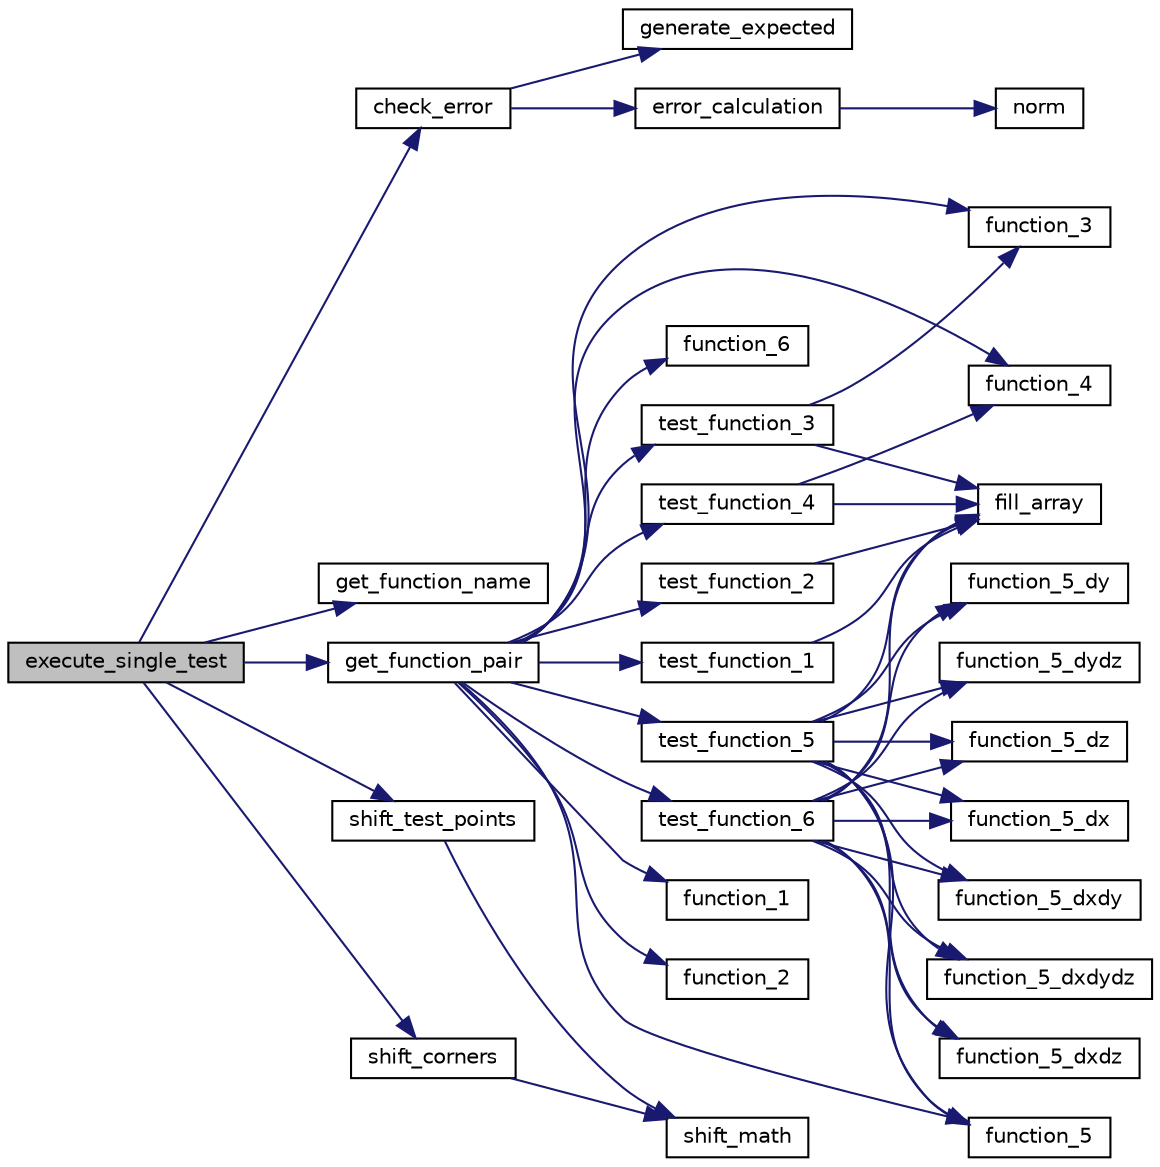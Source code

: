 digraph "execute_single_test"
{
 // LATEX_PDF_SIZE
  edge [fontname="Helvetica",fontsize="10",labelfontname="Helvetica",labelfontsize="10"];
  node [fontname="Helvetica",fontsize="10",shape=record];
  rankdir="LR";
  Node1 [label="execute_single_test",height=0.2,width=0.4,color="black", fillcolor="grey75", style="filled", fontcolor="black",tooltip=" "];
  Node1 -> Node2 [color="midnightblue",fontsize="10",style="solid",fontname="Helvetica"];
  Node2 [label="check_error",height=0.2,width=0.4,color="black", fillcolor="white", style="filled",URL="$check_8cpp.html#a1f6d0e058f0eeb1bf8ea5f723307bc35",tooltip=" "];
  Node2 -> Node3 [color="midnightblue",fontsize="10",style="solid",fontname="Helvetica"];
  Node3 [label="error_calculation",height=0.2,width=0.4,color="black", fillcolor="white", style="filled",URL="$check_8cpp.html#a9fa4213fe9b28a20cbfa207ab6d81ff0",tooltip="Performs the math to calculate the error (sqrt((norm(expected - approximate)^2)/(approximate_norm)^2)..."];
  Node3 -> Node4 [color="midnightblue",fontsize="10",style="solid",fontname="Helvetica"];
  Node4 [label="norm",height=0.2,width=0.4,color="black", fillcolor="white", style="filled",URL="$check_8cpp.html#a699421f5859405c81895e809f7080a10",tooltip=" "];
  Node2 -> Node5 [color="midnightblue",fontsize="10",style="solid",fontname="Helvetica"];
  Node5 [label="generate_expected",height=0.2,width=0.4,color="black", fillcolor="white", style="filled",URL="$check_8cpp.html#a0253f7ad7152e0fc3ef1e329205b2803",tooltip=" "];
  Node1 -> Node6 [color="midnightblue",fontsize="10",style="solid",fontname="Helvetica"];
  Node6 [label="get_function_name",height=0.2,width=0.4,color="black", fillcolor="white", style="filled",URL="$test__functions_8cpp.html#afb78821dc4c4ef9492b5e79e251c459c",tooltip=" "];
  Node1 -> Node7 [color="midnightblue",fontsize="10",style="solid",fontname="Helvetica"];
  Node7 [label="get_function_pair",height=0.2,width=0.4,color="black", fillcolor="white", style="filled",URL="$test__functions_8cpp.html#a0859c0fbb8a4d43bafec01b7dab6a3a5",tooltip=" "];
  Node7 -> Node8 [color="midnightblue",fontsize="10",style="solid",fontname="Helvetica"];
  Node8 [label="function_1",height=0.2,width=0.4,color="black", fillcolor="white", style="filled",URL="$test__functions_8cpp.html#afdea93836889315d1aa85cfa12a5177f",tooltip=" "];
  Node7 -> Node9 [color="midnightblue",fontsize="10",style="solid",fontname="Helvetica"];
  Node9 [label="function_2",height=0.2,width=0.4,color="black", fillcolor="white", style="filled",URL="$test__functions_8cpp.html#ac35b4f49fac791f66d0e21527582fe53",tooltip=" "];
  Node7 -> Node10 [color="midnightblue",fontsize="10",style="solid",fontname="Helvetica"];
  Node10 [label="function_3",height=0.2,width=0.4,color="black", fillcolor="white", style="filled",URL="$test__functions_8cpp.html#aa87e24b9e87149fc9658022b45ff7f3e",tooltip=" "];
  Node7 -> Node11 [color="midnightblue",fontsize="10",style="solid",fontname="Helvetica"];
  Node11 [label="function_4",height=0.2,width=0.4,color="black", fillcolor="white", style="filled",URL="$test__functions_8cpp.html#a4541ecc22038aff9451a32584b7c2d18",tooltip=" "];
  Node7 -> Node12 [color="midnightblue",fontsize="10",style="solid",fontname="Helvetica"];
  Node12 [label="function_5",height=0.2,width=0.4,color="black", fillcolor="white", style="filled",URL="$test__functions_8cpp.html#a9e49ce2f1f3c0a3f8e7fc4e35f6008bf",tooltip=" "];
  Node7 -> Node13 [color="midnightblue",fontsize="10",style="solid",fontname="Helvetica"];
  Node13 [label="function_6",height=0.2,width=0.4,color="black", fillcolor="white", style="filled",URL="$test__functions_8cpp.html#a8f3ca823c472211d310cd9087e532c72",tooltip=" "];
  Node7 -> Node14 [color="midnightblue",fontsize="10",style="solid",fontname="Helvetica"];
  Node14 [label="test_function_1",height=0.2,width=0.4,color="black", fillcolor="white", style="filled",URL="$test__functions_8cpp.html#a2463e8db598eaca2a396a43e1be21730",tooltip=" "];
  Node14 -> Node15 [color="midnightblue",fontsize="10",style="solid",fontname="Helvetica"];
  Node15 [label="fill_array",height=0.2,width=0.4,color="black", fillcolor="white", style="filled",URL="$test__functions_8cpp.html#a34f5b17804e4d2153fc07243ae1b62e2",tooltip=" "];
  Node7 -> Node16 [color="midnightblue",fontsize="10",style="solid",fontname="Helvetica"];
  Node16 [label="test_function_2",height=0.2,width=0.4,color="black", fillcolor="white", style="filled",URL="$test__functions_8cpp.html#ac130c71f600a2614ccc3c1d989e71f4f",tooltip=" "];
  Node16 -> Node15 [color="midnightblue",fontsize="10",style="solid",fontname="Helvetica"];
  Node7 -> Node17 [color="midnightblue",fontsize="10",style="solid",fontname="Helvetica"];
  Node17 [label="test_function_3",height=0.2,width=0.4,color="black", fillcolor="white", style="filled",URL="$test__functions_8cpp.html#ae1757f8dc9f530d67c4a2e3d7962f6c3",tooltip=" "];
  Node17 -> Node15 [color="midnightblue",fontsize="10",style="solid",fontname="Helvetica"];
  Node17 -> Node10 [color="midnightblue",fontsize="10",style="solid",fontname="Helvetica"];
  Node7 -> Node18 [color="midnightblue",fontsize="10",style="solid",fontname="Helvetica"];
  Node18 [label="test_function_4",height=0.2,width=0.4,color="black", fillcolor="white", style="filled",URL="$test__functions_8cpp.html#a87dd713e707287376a34f8b56dc3dee1",tooltip=" "];
  Node18 -> Node15 [color="midnightblue",fontsize="10",style="solid",fontname="Helvetica"];
  Node18 -> Node11 [color="midnightblue",fontsize="10",style="solid",fontname="Helvetica"];
  Node7 -> Node19 [color="midnightblue",fontsize="10",style="solid",fontname="Helvetica"];
  Node19 [label="test_function_5",height=0.2,width=0.4,color="black", fillcolor="white", style="filled",URL="$test__functions_8cpp.html#a62379b2a19018ff9bf6186e1e52e3e68",tooltip=" "];
  Node19 -> Node15 [color="midnightblue",fontsize="10",style="solid",fontname="Helvetica"];
  Node19 -> Node12 [color="midnightblue",fontsize="10",style="solid",fontname="Helvetica"];
  Node19 -> Node20 [color="midnightblue",fontsize="10",style="solid",fontname="Helvetica"];
  Node20 [label="function_5_dx",height=0.2,width=0.4,color="black", fillcolor="white", style="filled",URL="$test__functions_8cpp.html#a6b164a68687b81cbe1155cf8a5c03444",tooltip=" "];
  Node19 -> Node21 [color="midnightblue",fontsize="10",style="solid",fontname="Helvetica"];
  Node21 [label="function_5_dxdy",height=0.2,width=0.4,color="black", fillcolor="white", style="filled",URL="$test__functions_8cpp.html#a9b441ac0816104d5644d6f1d60406e53",tooltip=" "];
  Node19 -> Node22 [color="midnightblue",fontsize="10",style="solid",fontname="Helvetica"];
  Node22 [label="function_5_dxdydz",height=0.2,width=0.4,color="black", fillcolor="white", style="filled",URL="$test__functions_8cpp.html#ae2868ed0c8642deae1f6e7e09fa46e37",tooltip=" "];
  Node19 -> Node23 [color="midnightblue",fontsize="10",style="solid",fontname="Helvetica"];
  Node23 [label="function_5_dxdz",height=0.2,width=0.4,color="black", fillcolor="white", style="filled",URL="$test__functions_8cpp.html#a561a5c3a7d38391a6b5582a7fdc60fe9",tooltip=" "];
  Node19 -> Node24 [color="midnightblue",fontsize="10",style="solid",fontname="Helvetica"];
  Node24 [label="function_5_dy",height=0.2,width=0.4,color="black", fillcolor="white", style="filled",URL="$test__functions_8cpp.html#a912878be272d1a713586e2f1e56673e3",tooltip=" "];
  Node19 -> Node25 [color="midnightblue",fontsize="10",style="solid",fontname="Helvetica"];
  Node25 [label="function_5_dydz",height=0.2,width=0.4,color="black", fillcolor="white", style="filled",URL="$test__functions_8cpp.html#aa997ddea7aca74f54150870f06b28c5d",tooltip=" "];
  Node19 -> Node26 [color="midnightblue",fontsize="10",style="solid",fontname="Helvetica"];
  Node26 [label="function_5_dz",height=0.2,width=0.4,color="black", fillcolor="white", style="filled",URL="$test__functions_8cpp.html#a78668533fd35a6bf7c7f62093479b3b6",tooltip=" "];
  Node7 -> Node27 [color="midnightblue",fontsize="10",style="solid",fontname="Helvetica"];
  Node27 [label="test_function_6",height=0.2,width=0.4,color="black", fillcolor="white", style="filled",URL="$test__functions_8cpp.html#add1b4f9be809abdc371b18052a38088e",tooltip=" "];
  Node27 -> Node15 [color="midnightblue",fontsize="10",style="solid",fontname="Helvetica"];
  Node27 -> Node12 [color="midnightblue",fontsize="10",style="solid",fontname="Helvetica"];
  Node27 -> Node20 [color="midnightblue",fontsize="10",style="solid",fontname="Helvetica"];
  Node27 -> Node21 [color="midnightblue",fontsize="10",style="solid",fontname="Helvetica"];
  Node27 -> Node22 [color="midnightblue",fontsize="10",style="solid",fontname="Helvetica"];
  Node27 -> Node23 [color="midnightblue",fontsize="10",style="solid",fontname="Helvetica"];
  Node27 -> Node24 [color="midnightblue",fontsize="10",style="solid",fontname="Helvetica"];
  Node27 -> Node25 [color="midnightblue",fontsize="10",style="solid",fontname="Helvetica"];
  Node27 -> Node26 [color="midnightblue",fontsize="10",style="solid",fontname="Helvetica"];
  Node1 -> Node28 [color="midnightblue",fontsize="10",style="solid",fontname="Helvetica"];
  Node28 [label="shift_corners",height=0.2,width=0.4,color="black", fillcolor="white", style="filled",URL="$util_8cpp.html#a50faf75dccd9294ea6702e5879adb0a3",tooltip=" "];
  Node28 -> Node29 [color="midnightblue",fontsize="10",style="solid",fontname="Helvetica"];
  Node29 [label="shift_math",height=0.2,width=0.4,color="black", fillcolor="white", style="filled",URL="$util_8cpp.html#a6a7ccf3f0c322efdc9a03ec38bfabb8e",tooltip=" "];
  Node1 -> Node30 [color="midnightblue",fontsize="10",style="solid",fontname="Helvetica"];
  Node30 [label="shift_test_points",height=0.2,width=0.4,color="black", fillcolor="white", style="filled",URL="$util_8cpp.html#acb55a74a5ec1ed45c3cd85f12ed83d21",tooltip=" "];
  Node30 -> Node29 [color="midnightblue",fontsize="10",style="solid",fontname="Helvetica"];
}

